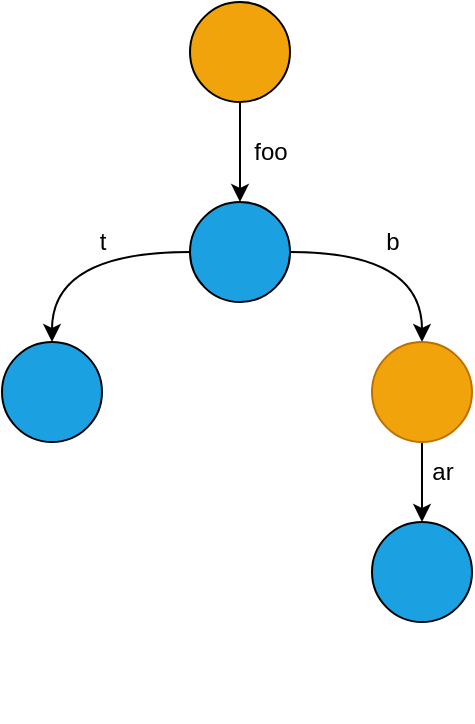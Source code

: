 <mxfile>
    <diagram id="0fC2HcJYtXyHARUpMe5_" name="Page-1">
        <mxGraphModel dx="909" dy="1124" grid="1" gridSize="10" guides="1" tooltips="1" connect="1" arrows="1" fold="1" page="1" pageScale="1" pageWidth="1169" pageHeight="827" background="#ffffff" math="0" shadow="0">
            <root>
                <mxCell id="0"/>
                <mxCell id="1" parent="0"/>
                <mxCell id="12" value="&lt;span style=&quot;font-family: monospace; font-size: 0px; text-align: start;&quot;&gt;%3CmxGraphModel%3E%3Croot%3E%3CmxCell%20id%3D%220%22%2F%3E%3CmxCell%20id%3D%221%22%20parent%3D%220%22%2F%3E%3CmxCell%20id%3D%222%22%20value%3D%22%22%20style%3D%22ellipse%3BwhiteSpace%3Dwrap%3Bhtml%3D1%3Baspect%3Dfixed%3BfillColor%3D%23f0a30a%3BfontColor%3D%23000000%3BstrokeColor%3D%23BD7000%3B%22%20vertex%3D%221%22%20parent%3D%221%22%3E%3CmxGeometry%20x%3D%22334%22%20y%3D%22150%22%20width%3D%2250%22%20height%3D%2250%22%20as%3D%22geometry%22%2F%3E%3C%2FmxCell%3E%3C%2Froot%3E%3C%2FmxGraphModel%3E&lt;/span&gt;" style="text;html=1;align=center;verticalAlign=middle;resizable=0;points=[];autosize=1;strokeColor=none;fillColor=none;fontColor=#000000;" vertex="1" parent="1">
                    <mxGeometry x="550" y="450" width="20" height="30" as="geometry"/>
                </mxCell>
                <mxCell id="41" value="" style="edgeStyle=none;html=1;fontColor=#000000;strokeColor=#000000;" edge="1" parent="1" source="37" target="38">
                    <mxGeometry relative="1" as="geometry"/>
                </mxCell>
                <mxCell id="37" value="" style="ellipse;whiteSpace=wrap;html=1;aspect=fixed;fillColor=#f0a30a;fontColor=#000000;strokeColor=#000000;" vertex="1" parent="1">
                    <mxGeometry x="454" y="120" width="50" height="50" as="geometry"/>
                </mxCell>
                <mxCell id="43" style="edgeStyle=orthogonalEdgeStyle;html=1;entryX=0.5;entryY=0;entryDx=0;entryDy=0;strokeColor=#000000;fontColor=#000000;curved=1;" edge="1" parent="1" source="38" target="39">
                    <mxGeometry relative="1" as="geometry"/>
                </mxCell>
                <mxCell id="44" style="edgeStyle=orthogonalEdgeStyle;html=1;entryX=0.5;entryY=0;entryDx=0;entryDy=0;strokeColor=#000000;fontColor=#000000;curved=1;" edge="1" parent="1" source="38" target="40">
                    <mxGeometry relative="1" as="geometry"/>
                </mxCell>
                <mxCell id="38" value="" style="ellipse;whiteSpace=wrap;html=1;aspect=fixed;fillColor=#1ba1e2;fontColor=#000000;strokeColor=#000000;" vertex="1" parent="1">
                    <mxGeometry x="454" y="220" width="50" height="50" as="geometry"/>
                </mxCell>
                <mxCell id="39" value="" style="ellipse;whiteSpace=wrap;html=1;aspect=fixed;fillColor=#1ba1e2;fontColor=#000000;strokeColor=#000000;" vertex="1" parent="1">
                    <mxGeometry x="360" y="290" width="50" height="50" as="geometry"/>
                </mxCell>
                <mxCell id="49" value="" style="edgeStyle=orthogonalEdgeStyle;curved=1;html=1;strokeColor=#000000;fontColor=#000000;" edge="1" parent="1" source="40" target="48">
                    <mxGeometry relative="1" as="geometry"/>
                </mxCell>
                <mxCell id="40" value="" style="ellipse;whiteSpace=wrap;html=1;aspect=fixed;fillColor=#f0a30a;fontColor=#000000;strokeColor=#BD7000;" vertex="1" parent="1">
                    <mxGeometry x="545" y="290" width="50" height="50" as="geometry"/>
                </mxCell>
                <mxCell id="42" value="foo" style="text;html=1;align=center;verticalAlign=middle;resizable=0;points=[];autosize=1;strokeColor=none;fillColor=none;fontColor=#000000;" vertex="1" parent="1">
                    <mxGeometry x="474" y="180" width="40" height="30" as="geometry"/>
                </mxCell>
                <mxCell id="45" value="t" style="text;html=1;align=center;verticalAlign=middle;resizable=0;points=[];autosize=1;strokeColor=none;fillColor=none;fontColor=#000000;" vertex="1" parent="1">
                    <mxGeometry x="395" y="225" width="30" height="30" as="geometry"/>
                </mxCell>
                <mxCell id="46" value="b" style="text;html=1;align=center;verticalAlign=middle;resizable=0;points=[];autosize=1;strokeColor=none;fillColor=none;fontColor=#000000;" vertex="1" parent="1">
                    <mxGeometry x="540" y="225" width="30" height="30" as="geometry"/>
                </mxCell>
                <mxCell id="48" value="" style="ellipse;whiteSpace=wrap;html=1;aspect=fixed;fillColor=#1ba1e2;fontColor=#000000;strokeColor=#000000;" vertex="1" parent="1">
                    <mxGeometry x="545" y="380" width="50" height="50" as="geometry"/>
                </mxCell>
                <mxCell id="50" value="ar" style="text;html=1;align=center;verticalAlign=middle;resizable=0;points=[];autosize=1;strokeColor=none;fillColor=none;fontColor=#000000;" vertex="1" parent="1">
                    <mxGeometry x="565" y="340" width="30" height="30" as="geometry"/>
                </mxCell>
            </root>
        </mxGraphModel>
    </diagram>
</mxfile>
